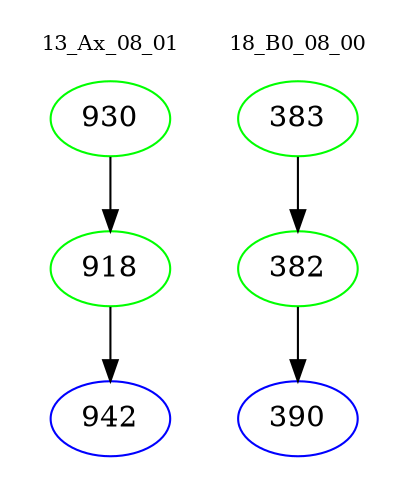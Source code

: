 digraph{
subgraph cluster_0 {
color = white
label = "13_Ax_08_01";
fontsize=10;
T0_930 [label="930", color="green"]
T0_930 -> T0_918 [color="black"]
T0_918 [label="918", color="green"]
T0_918 -> T0_942 [color="black"]
T0_942 [label="942", color="blue"]
}
subgraph cluster_1 {
color = white
label = "18_B0_08_00";
fontsize=10;
T1_383 [label="383", color="green"]
T1_383 -> T1_382 [color="black"]
T1_382 [label="382", color="green"]
T1_382 -> T1_390 [color="black"]
T1_390 [label="390", color="blue"]
}
}
